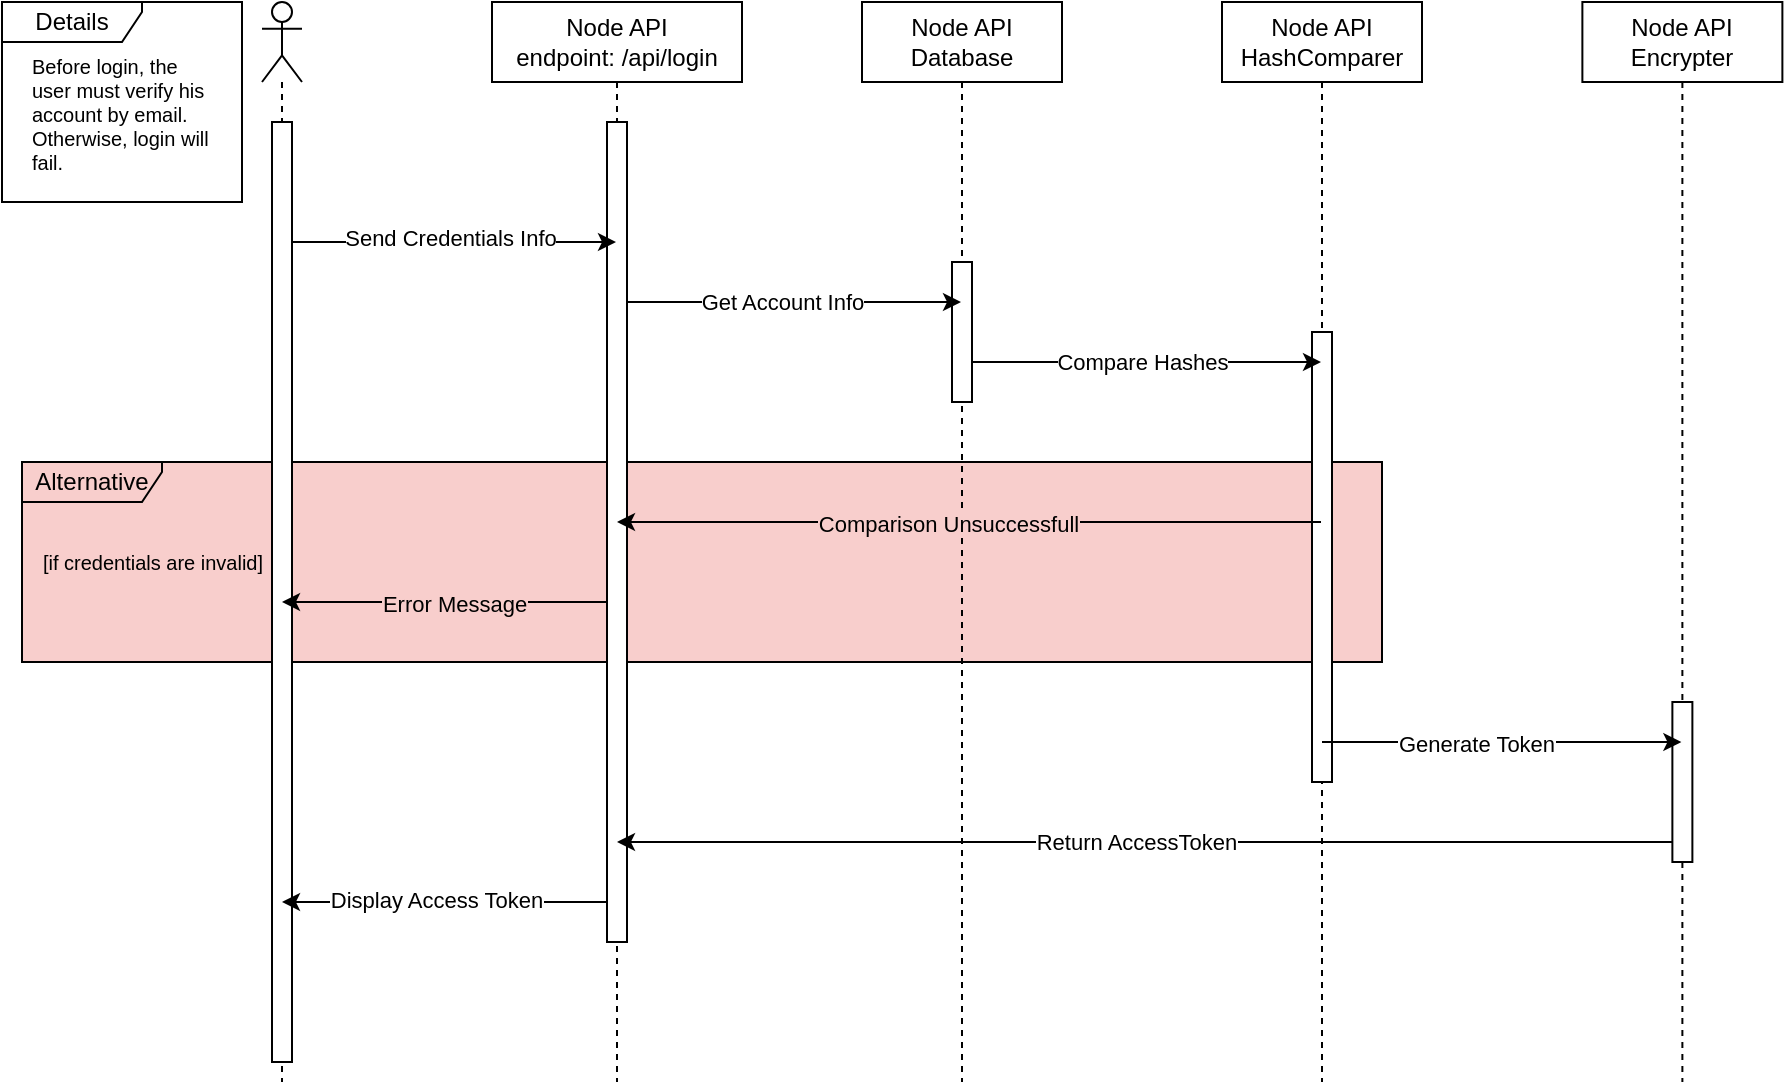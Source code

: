 <mxfile version="21.1.2" type="device">
  <diagram name="Page-1" id="2YBvvXClWsGukQMizWep">
    <mxGraphModel dx="1434" dy="781" grid="1" gridSize="10" guides="1" tooltips="1" connect="1" arrows="1" fold="1" page="1" pageScale="1" pageWidth="850" pageHeight="1100" math="0" shadow="0">
      <root>
        <mxCell id="0" />
        <mxCell id="1" parent="0" />
        <mxCell id="7N-NiP9JxCAHFGRjl6bu-51" value="" style="rounded=0;whiteSpace=wrap;html=1;strokeColor=#b85450;fillColor=#F8CECC;" parent="1" vertex="1">
          <mxGeometry x="30" y="770" width="680" height="100" as="geometry" />
        </mxCell>
        <mxCell id="7N-NiP9JxCAHFGRjl6bu-17" value="Alternative" style="shape=umlFrame;whiteSpace=wrap;html=1;pointerEvents=0;width=70;height=20;fillColor=none;" parent="1" vertex="1">
          <mxGeometry x="30" y="770" width="680" height="100" as="geometry" />
        </mxCell>
        <mxCell id="7N-NiP9JxCAHFGRjl6bu-5" value="" style="shape=umlLifeline;perimeter=lifelinePerimeter;whiteSpace=wrap;html=1;container=1;dropTarget=0;collapsible=0;recursiveResize=0;outlineConnect=0;portConstraint=eastwest;newEdgeStyle={&quot;edgeStyle&quot;:&quot;elbowEdgeStyle&quot;,&quot;elbow&quot;:&quot;vertical&quot;,&quot;curved&quot;:0,&quot;rounded&quot;:0};participant=umlActor;" parent="1" vertex="1">
          <mxGeometry x="150" y="540" width="20" height="540" as="geometry" />
        </mxCell>
        <mxCell id="7N-NiP9JxCAHFGRjl6bu-11" value="" style="html=1;points=[];perimeter=orthogonalPerimeter;outlineConnect=0;targetShapes=umlLifeline;portConstraint=eastwest;newEdgeStyle={&quot;edgeStyle&quot;:&quot;elbowEdgeStyle&quot;,&quot;elbow&quot;:&quot;vertical&quot;,&quot;curved&quot;:0,&quot;rounded&quot;:0};" parent="7N-NiP9JxCAHFGRjl6bu-5" vertex="1">
          <mxGeometry x="5" y="60" width="10" height="470" as="geometry" />
        </mxCell>
        <mxCell id="7N-NiP9JxCAHFGRjl6bu-6" value="Node API&lt;br&gt;endpoint: /api/login" style="shape=umlLifeline;perimeter=lifelinePerimeter;whiteSpace=wrap;html=1;container=1;dropTarget=0;collapsible=0;recursiveResize=0;outlineConnect=0;portConstraint=eastwest;newEdgeStyle={&quot;edgeStyle&quot;:&quot;elbowEdgeStyle&quot;,&quot;elbow&quot;:&quot;vertical&quot;,&quot;curved&quot;:0,&quot;rounded&quot;:0};" parent="1" vertex="1">
          <mxGeometry x="265" y="540" width="125" height="540" as="geometry" />
        </mxCell>
        <mxCell id="7N-NiP9JxCAHFGRjl6bu-16" value="" style="html=1;points=[];perimeter=orthogonalPerimeter;outlineConnect=0;targetShapes=umlLifeline;portConstraint=eastwest;newEdgeStyle={&quot;edgeStyle&quot;:&quot;elbowEdgeStyle&quot;,&quot;elbow&quot;:&quot;vertical&quot;,&quot;curved&quot;:0,&quot;rounded&quot;:0};" parent="7N-NiP9JxCAHFGRjl6bu-6" vertex="1">
          <mxGeometry x="57.5" y="60" width="10" height="410" as="geometry" />
        </mxCell>
        <mxCell id="7N-NiP9JxCAHFGRjl6bu-7" value="Node API&lt;br&gt;Database" style="shape=umlLifeline;perimeter=lifelinePerimeter;whiteSpace=wrap;html=1;container=1;dropTarget=0;collapsible=0;recursiveResize=0;outlineConnect=0;portConstraint=eastwest;newEdgeStyle={&quot;edgeStyle&quot;:&quot;elbowEdgeStyle&quot;,&quot;elbow&quot;:&quot;vertical&quot;,&quot;curved&quot;:0,&quot;rounded&quot;:0};" parent="1" vertex="1">
          <mxGeometry x="450" y="540" width="100" height="540" as="geometry" />
        </mxCell>
        <mxCell id="7N-NiP9JxCAHFGRjl6bu-103" value="" style="html=1;points=[];perimeter=orthogonalPerimeter;outlineConnect=0;targetShapes=umlLifeline;portConstraint=eastwest;newEdgeStyle={&quot;edgeStyle&quot;:&quot;elbowEdgeStyle&quot;,&quot;elbow&quot;:&quot;vertical&quot;,&quot;curved&quot;:0,&quot;rounded&quot;:0};" parent="7N-NiP9JxCAHFGRjl6bu-7" vertex="1">
          <mxGeometry x="45" y="130" width="10" height="70" as="geometry" />
        </mxCell>
        <mxCell id="7N-NiP9JxCAHFGRjl6bu-8" value="Node API&lt;br style=&quot;border-color: var(--border-color);&quot;&gt;HashComparer" style="shape=umlLifeline;perimeter=lifelinePerimeter;whiteSpace=wrap;html=1;container=1;dropTarget=0;collapsible=0;recursiveResize=0;outlineConnect=0;portConstraint=eastwest;newEdgeStyle={&quot;edgeStyle&quot;:&quot;elbowEdgeStyle&quot;,&quot;elbow&quot;:&quot;vertical&quot;,&quot;curved&quot;:0,&quot;rounded&quot;:0};" parent="1" vertex="1">
          <mxGeometry x="630" y="540" width="100" height="540" as="geometry" />
        </mxCell>
        <mxCell id="7N-NiP9JxCAHFGRjl6bu-44" value="" style="html=1;points=[];perimeter=orthogonalPerimeter;outlineConnect=0;targetShapes=umlLifeline;portConstraint=eastwest;newEdgeStyle={&quot;edgeStyle&quot;:&quot;elbowEdgeStyle&quot;,&quot;elbow&quot;:&quot;vertical&quot;,&quot;curved&quot;:0,&quot;rounded&quot;:0};" parent="7N-NiP9JxCAHFGRjl6bu-8" vertex="1">
          <mxGeometry x="45" y="165" width="10" height="225" as="geometry" />
        </mxCell>
        <mxCell id="7N-NiP9JxCAHFGRjl6bu-19" value="&lt;font style=&quot;font-size: 10px;&quot;&gt;[if credentials are invalid]&lt;/font&gt;" style="text;html=1;align=center;verticalAlign=middle;resizable=0;points=[];autosize=1;strokeColor=none;fillColor=none;" parent="1" vertex="1">
          <mxGeometry x="30" y="805" width="130" height="30" as="geometry" />
        </mxCell>
        <mxCell id="7N-NiP9JxCAHFGRjl6bu-28" style="edgeStyle=elbowEdgeStyle;rounded=0;orthogonalLoop=1;jettySize=auto;html=1;elbow=vertical;curved=0;" parent="1" source="7N-NiP9JxCAHFGRjl6bu-16" target="7N-NiP9JxCAHFGRjl6bu-7" edge="1">
          <mxGeometry relative="1" as="geometry">
            <Array as="points">
              <mxPoint x="360" y="690" />
              <mxPoint x="420" y="680" />
            </Array>
          </mxGeometry>
        </mxCell>
        <mxCell id="7N-NiP9JxCAHFGRjl6bu-33" value="Get Account Info" style="edgeLabel;html=1;align=center;verticalAlign=middle;resizable=0;points=[];labelBackgroundColor=#FFFFFF;" parent="7N-NiP9JxCAHFGRjl6bu-28" vertex="1" connectable="0">
          <mxGeometry x="-0.071" y="-3" relative="1" as="geometry">
            <mxPoint y="-3" as="offset" />
          </mxGeometry>
        </mxCell>
        <mxCell id="7N-NiP9JxCAHFGRjl6bu-29" style="edgeStyle=elbowEdgeStyle;rounded=0;orthogonalLoop=1;jettySize=auto;html=1;elbow=vertical;curved=0;" parent="1" source="7N-NiP9JxCAHFGRjl6bu-11" target="7N-NiP9JxCAHFGRjl6bu-6" edge="1">
          <mxGeometry relative="1" as="geometry">
            <Array as="points">
              <mxPoint x="240" y="660" />
              <mxPoint x="230" y="660" />
            </Array>
          </mxGeometry>
        </mxCell>
        <mxCell id="7N-NiP9JxCAHFGRjl6bu-32" value="Send Credentials Info" style="edgeLabel;html=1;align=center;verticalAlign=middle;resizable=0;points=[];labelBackgroundColor=#FFFFFF;" parent="7N-NiP9JxCAHFGRjl6bu-29" vertex="1" connectable="0">
          <mxGeometry x="-0.375" y="2" relative="1" as="geometry">
            <mxPoint x="28" as="offset" />
          </mxGeometry>
        </mxCell>
        <mxCell id="7N-NiP9JxCAHFGRjl6bu-31" style="edgeStyle=elbowEdgeStyle;rounded=0;orthogonalLoop=1;jettySize=auto;html=1;elbow=vertical;curved=0;" parent="1" source="7N-NiP9JxCAHFGRjl6bu-16" target="7N-NiP9JxCAHFGRjl6bu-5" edge="1">
          <mxGeometry relative="1" as="geometry">
            <Array as="points">
              <mxPoint x="300" y="840" />
              <mxPoint x="280" y="780" />
              <mxPoint x="260" y="750" />
            </Array>
          </mxGeometry>
        </mxCell>
        <mxCell id="7N-NiP9JxCAHFGRjl6bu-35" value="Error Message" style="edgeLabel;html=1;align=center;verticalAlign=middle;resizable=0;points=[];labelBackgroundColor=#F8CECC;" parent="7N-NiP9JxCAHFGRjl6bu-31" vertex="1" connectable="0">
          <mxGeometry x="0.282" y="1" relative="1" as="geometry">
            <mxPoint x="27" as="offset" />
          </mxGeometry>
        </mxCell>
        <mxCell id="7N-NiP9JxCAHFGRjl6bu-74" style="edgeStyle=elbowEdgeStyle;rounded=0;orthogonalLoop=1;jettySize=auto;html=1;elbow=vertical;curved=0;" parent="1" target="7N-NiP9JxCAHFGRjl6bu-8" edge="1">
          <mxGeometry relative="1" as="geometry">
            <mxPoint x="505.0" y="720" as="sourcePoint" />
            <Array as="points">
              <mxPoint x="580" y="720" />
            </Array>
          </mxGeometry>
        </mxCell>
        <mxCell id="7N-NiP9JxCAHFGRjl6bu-75" value="&lt;span style=&quot;&quot;&gt;Compare Hashes&lt;/span&gt;" style="edgeLabel;html=1;align=center;verticalAlign=middle;resizable=0;points=[];fontStyle=0;labelBackgroundColor=#FFFFFF;" parent="7N-NiP9JxCAHFGRjl6bu-74" vertex="1" connectable="0">
          <mxGeometry x="-0.267" relative="1" as="geometry">
            <mxPoint x="21" as="offset" />
          </mxGeometry>
        </mxCell>
        <mxCell id="7N-NiP9JxCAHFGRjl6bu-78" style="edgeStyle=elbowEdgeStyle;rounded=0;orthogonalLoop=1;jettySize=auto;html=1;elbow=vertical;curved=0;" parent="1" source="7N-NiP9JxCAHFGRjl6bu-8" target="7N-NiP9JxCAHFGRjl6bu-6" edge="1">
          <mxGeometry relative="1" as="geometry">
            <Array as="points">
              <mxPoint x="560" y="800" />
              <mxPoint x="640" y="780" />
            </Array>
          </mxGeometry>
        </mxCell>
        <mxCell id="7N-NiP9JxCAHFGRjl6bu-79" value="Comparison Unsuccessfull" style="edgeLabel;html=1;align=center;verticalAlign=middle;resizable=0;points=[];labelBackgroundColor=#F8CECC;" parent="7N-NiP9JxCAHFGRjl6bu-78" vertex="1" connectable="0">
          <mxGeometry x="0.059" y="1" relative="1" as="geometry">
            <mxPoint as="offset" />
          </mxGeometry>
        </mxCell>
        <mxCell id="7N-NiP9JxCAHFGRjl6bu-92" value="Node API&lt;br&gt;Encrypter" style="shape=umlLifeline;perimeter=lifelinePerimeter;whiteSpace=wrap;html=1;container=1;dropTarget=0;collapsible=0;recursiveResize=0;outlineConnect=0;portConstraint=eastwest;newEdgeStyle={&quot;edgeStyle&quot;:&quot;elbowEdgeStyle&quot;,&quot;elbow&quot;:&quot;vertical&quot;,&quot;curved&quot;:0,&quot;rounded&quot;:0};" parent="1" vertex="1">
          <mxGeometry x="810.19" y="540" width="100" height="540" as="geometry" />
        </mxCell>
        <mxCell id="7N-NiP9JxCAHFGRjl6bu-95" value="" style="html=1;points=[];perimeter=orthogonalPerimeter;outlineConnect=0;targetShapes=umlLifeline;portConstraint=eastwest;newEdgeStyle={&quot;edgeStyle&quot;:&quot;elbowEdgeStyle&quot;,&quot;elbow&quot;:&quot;vertical&quot;,&quot;curved&quot;:0,&quot;rounded&quot;:0};" parent="7N-NiP9JxCAHFGRjl6bu-92" vertex="1">
          <mxGeometry x="45" y="350" width="10" height="80" as="geometry" />
        </mxCell>
        <mxCell id="7N-NiP9JxCAHFGRjl6bu-98" style="edgeStyle=elbowEdgeStyle;rounded=0;orthogonalLoop=1;jettySize=auto;html=1;elbow=vertical;curved=0;" parent="1" source="7N-NiP9JxCAHFGRjl6bu-95" target="7N-NiP9JxCAHFGRjl6bu-6" edge="1">
          <mxGeometry relative="1" as="geometry">
            <Array as="points">
              <mxPoint x="770" y="960" />
              <mxPoint x="850" y="1100" />
              <mxPoint x="800" y="1110" />
              <mxPoint x="820" y="1100" />
            </Array>
          </mxGeometry>
        </mxCell>
        <mxCell id="7N-NiP9JxCAHFGRjl6bu-99" value="Return AccessToken" style="edgeLabel;html=1;align=center;verticalAlign=middle;resizable=0;points=[];labelBackgroundColor=#FFFFFF;" parent="7N-NiP9JxCAHFGRjl6bu-98" vertex="1" connectable="0">
          <mxGeometry x="0.018" y="2" relative="1" as="geometry">
            <mxPoint y="-2" as="offset" />
          </mxGeometry>
        </mxCell>
        <mxCell id="7N-NiP9JxCAHFGRjl6bu-104" style="edgeStyle=elbowEdgeStyle;rounded=0;orthogonalLoop=1;jettySize=auto;html=1;elbow=vertical;curved=0;" parent="1" source="7N-NiP9JxCAHFGRjl6bu-8" target="7N-NiP9JxCAHFGRjl6bu-92" edge="1">
          <mxGeometry relative="1" as="geometry">
            <Array as="points">
              <mxPoint x="770" y="910" />
            </Array>
          </mxGeometry>
        </mxCell>
        <mxCell id="7N-NiP9JxCAHFGRjl6bu-105" value="Generate Token" style="edgeLabel;html=1;align=center;verticalAlign=middle;resizable=0;points=[];" parent="7N-NiP9JxCAHFGRjl6bu-104" vertex="1" connectable="0">
          <mxGeometry x="-0.147" y="-1" relative="1" as="geometry">
            <mxPoint as="offset" />
          </mxGeometry>
        </mxCell>
        <mxCell id="7N-NiP9JxCAHFGRjl6bu-106" style="edgeStyle=elbowEdgeStyle;rounded=0;orthogonalLoop=1;jettySize=auto;html=1;elbow=vertical;curved=0;" parent="1" source="7N-NiP9JxCAHFGRjl6bu-16" target="7N-NiP9JxCAHFGRjl6bu-5" edge="1">
          <mxGeometry relative="1" as="geometry">
            <Array as="points">
              <mxPoint x="250" y="990" />
            </Array>
          </mxGeometry>
        </mxCell>
        <mxCell id="7N-NiP9JxCAHFGRjl6bu-107" value="Display Access Token" style="edgeLabel;html=1;align=center;verticalAlign=middle;resizable=0;points=[];labelBackgroundColor=#FFFFFF;" parent="7N-NiP9JxCAHFGRjl6bu-106" vertex="1" connectable="0">
          <mxGeometry x="0.057" y="3" relative="1" as="geometry">
            <mxPoint y="-4" as="offset" />
          </mxGeometry>
        </mxCell>
        <mxCell id="7N-NiP9JxCAHFGRjl6bu-108" value="Details" style="shape=umlFrame;whiteSpace=wrap;html=1;pointerEvents=0;width=70;height=20;" parent="1" vertex="1">
          <mxGeometry x="20" y="540" width="120" height="100" as="geometry" />
        </mxCell>
        <mxCell id="7N-NiP9JxCAHFGRjl6bu-109" value="&lt;h1 style=&quot;font-size: 10px;&quot;&gt;&lt;span style=&quot;font-weight: 400;&quot;&gt;Before login, the user must verify his account by email. Otherwise, login will fail.&lt;/span&gt;&lt;/h1&gt;" style="text;html=1;strokeColor=none;fillColor=none;spacing=5;spacingTop=-20;whiteSpace=wrap;overflow=hidden;rounded=0;fontSize=10;" parent="1" vertex="1">
          <mxGeometry x="30" y="570" width="100" height="60" as="geometry" />
        </mxCell>
      </root>
    </mxGraphModel>
  </diagram>
</mxfile>

